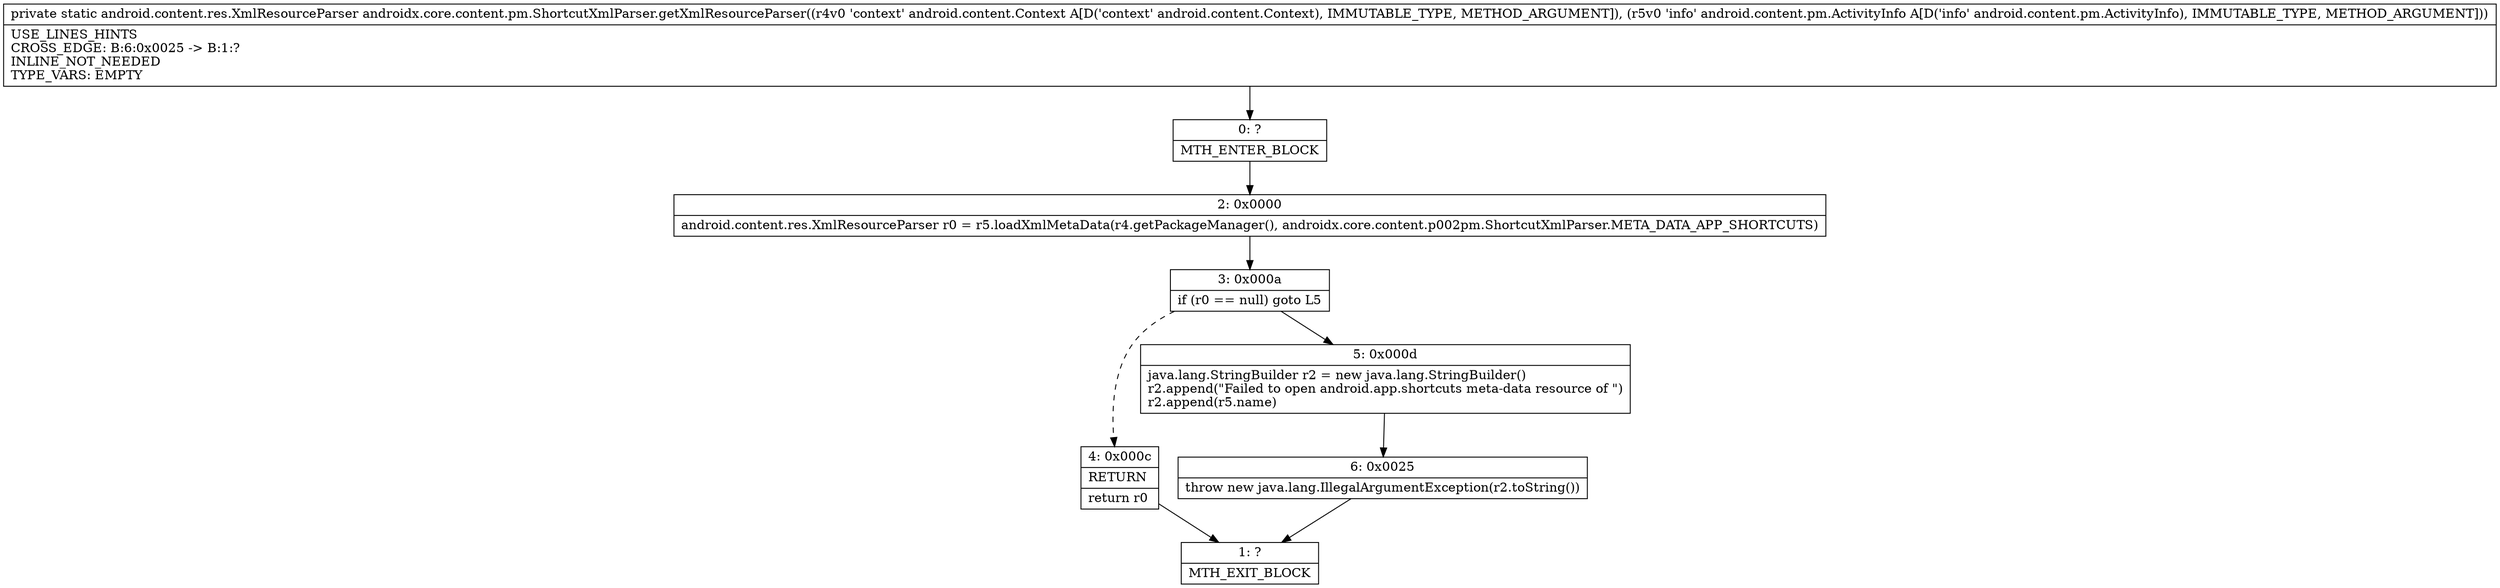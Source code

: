 digraph "CFG forandroidx.core.content.pm.ShortcutXmlParser.getXmlResourceParser(Landroid\/content\/Context;Landroid\/content\/pm\/ActivityInfo;)Landroid\/content\/res\/XmlResourceParser;" {
Node_0 [shape=record,label="{0\:\ ?|MTH_ENTER_BLOCK\l}"];
Node_2 [shape=record,label="{2\:\ 0x0000|android.content.res.XmlResourceParser r0 = r5.loadXmlMetaData(r4.getPackageManager(), androidx.core.content.p002pm.ShortcutXmlParser.META_DATA_APP_SHORTCUTS)\l}"];
Node_3 [shape=record,label="{3\:\ 0x000a|if (r0 == null) goto L5\l}"];
Node_4 [shape=record,label="{4\:\ 0x000c|RETURN\l|return r0\l}"];
Node_1 [shape=record,label="{1\:\ ?|MTH_EXIT_BLOCK\l}"];
Node_5 [shape=record,label="{5\:\ 0x000d|java.lang.StringBuilder r2 = new java.lang.StringBuilder()\lr2.append(\"Failed to open android.app.shortcuts meta\-data resource of \")\lr2.append(r5.name)\l}"];
Node_6 [shape=record,label="{6\:\ 0x0025|throw new java.lang.IllegalArgumentException(r2.toString())\l}"];
MethodNode[shape=record,label="{private static android.content.res.XmlResourceParser androidx.core.content.pm.ShortcutXmlParser.getXmlResourceParser((r4v0 'context' android.content.Context A[D('context' android.content.Context), IMMUTABLE_TYPE, METHOD_ARGUMENT]), (r5v0 'info' android.content.pm.ActivityInfo A[D('info' android.content.pm.ActivityInfo), IMMUTABLE_TYPE, METHOD_ARGUMENT]))  | USE_LINES_HINTS\lCROSS_EDGE: B:6:0x0025 \-\> B:1:?\lINLINE_NOT_NEEDED\lTYPE_VARS: EMPTY\l}"];
MethodNode -> Node_0;Node_0 -> Node_2;
Node_2 -> Node_3;
Node_3 -> Node_4[style=dashed];
Node_3 -> Node_5;
Node_4 -> Node_1;
Node_5 -> Node_6;
Node_6 -> Node_1;
}

